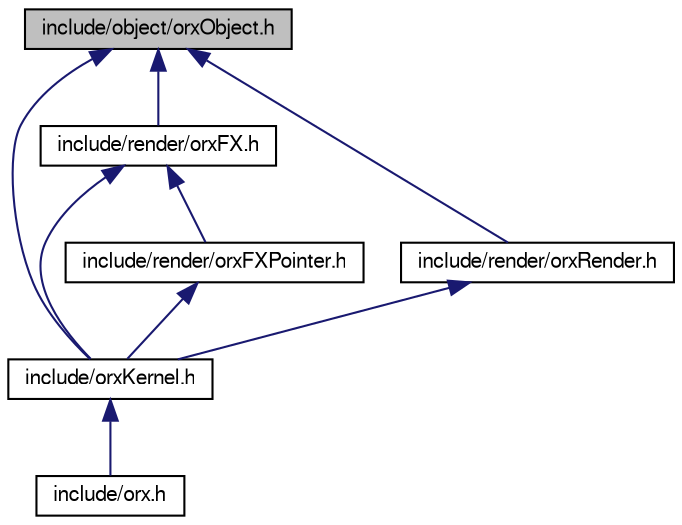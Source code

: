 digraph G
{
  bgcolor="transparent";
  edge [fontname="FreeSans",fontsize=10,labelfontname="FreeSans",labelfontsize=10];
  node [fontname="FreeSans",fontsize=10,shape=record];
  Node1 [label="include/object/orxObject.h",height=0.2,width=0.4,color="black", fillcolor="grey75", style="filled" fontcolor="black"];
  Node1 -> Node2 [dir=back,color="midnightblue",fontsize=10,style="solid",fontname="FreeSans"];
  Node2 [label="include/orxKernel.h",height=0.2,width=0.4,color="black",URL="$orx_kernel_8h.html"];
  Node2 -> Node3 [dir=back,color="midnightblue",fontsize=10,style="solid",fontname="FreeSans"];
  Node3 [label="include/orx.h",height=0.2,width=0.4,color="black",URL="$orx_8h.html"];
  Node1 -> Node4 [dir=back,color="midnightblue",fontsize=10,style="solid",fontname="FreeSans"];
  Node4 [label="include/render/orxFX.h",height=0.2,width=0.4,color="black",URL="$orx_f_x_8h.html"];
  Node4 -> Node2 [dir=back,color="midnightblue",fontsize=10,style="solid",fontname="FreeSans"];
  Node4 -> Node5 [dir=back,color="midnightblue",fontsize=10,style="solid",fontname="FreeSans"];
  Node5 [label="include/render/orxFXPointer.h",height=0.2,width=0.4,color="black",URL="$orx_f_x_pointer_8h.html"];
  Node5 -> Node2 [dir=back,color="midnightblue",fontsize=10,style="solid",fontname="FreeSans"];
  Node1 -> Node6 [dir=back,color="midnightblue",fontsize=10,style="solid",fontname="FreeSans"];
  Node6 [label="include/render/orxRender.h",height=0.2,width=0.4,color="black",URL="$orx_render_8h.html"];
  Node6 -> Node2 [dir=back,color="midnightblue",fontsize=10,style="solid",fontname="FreeSans"];
}
